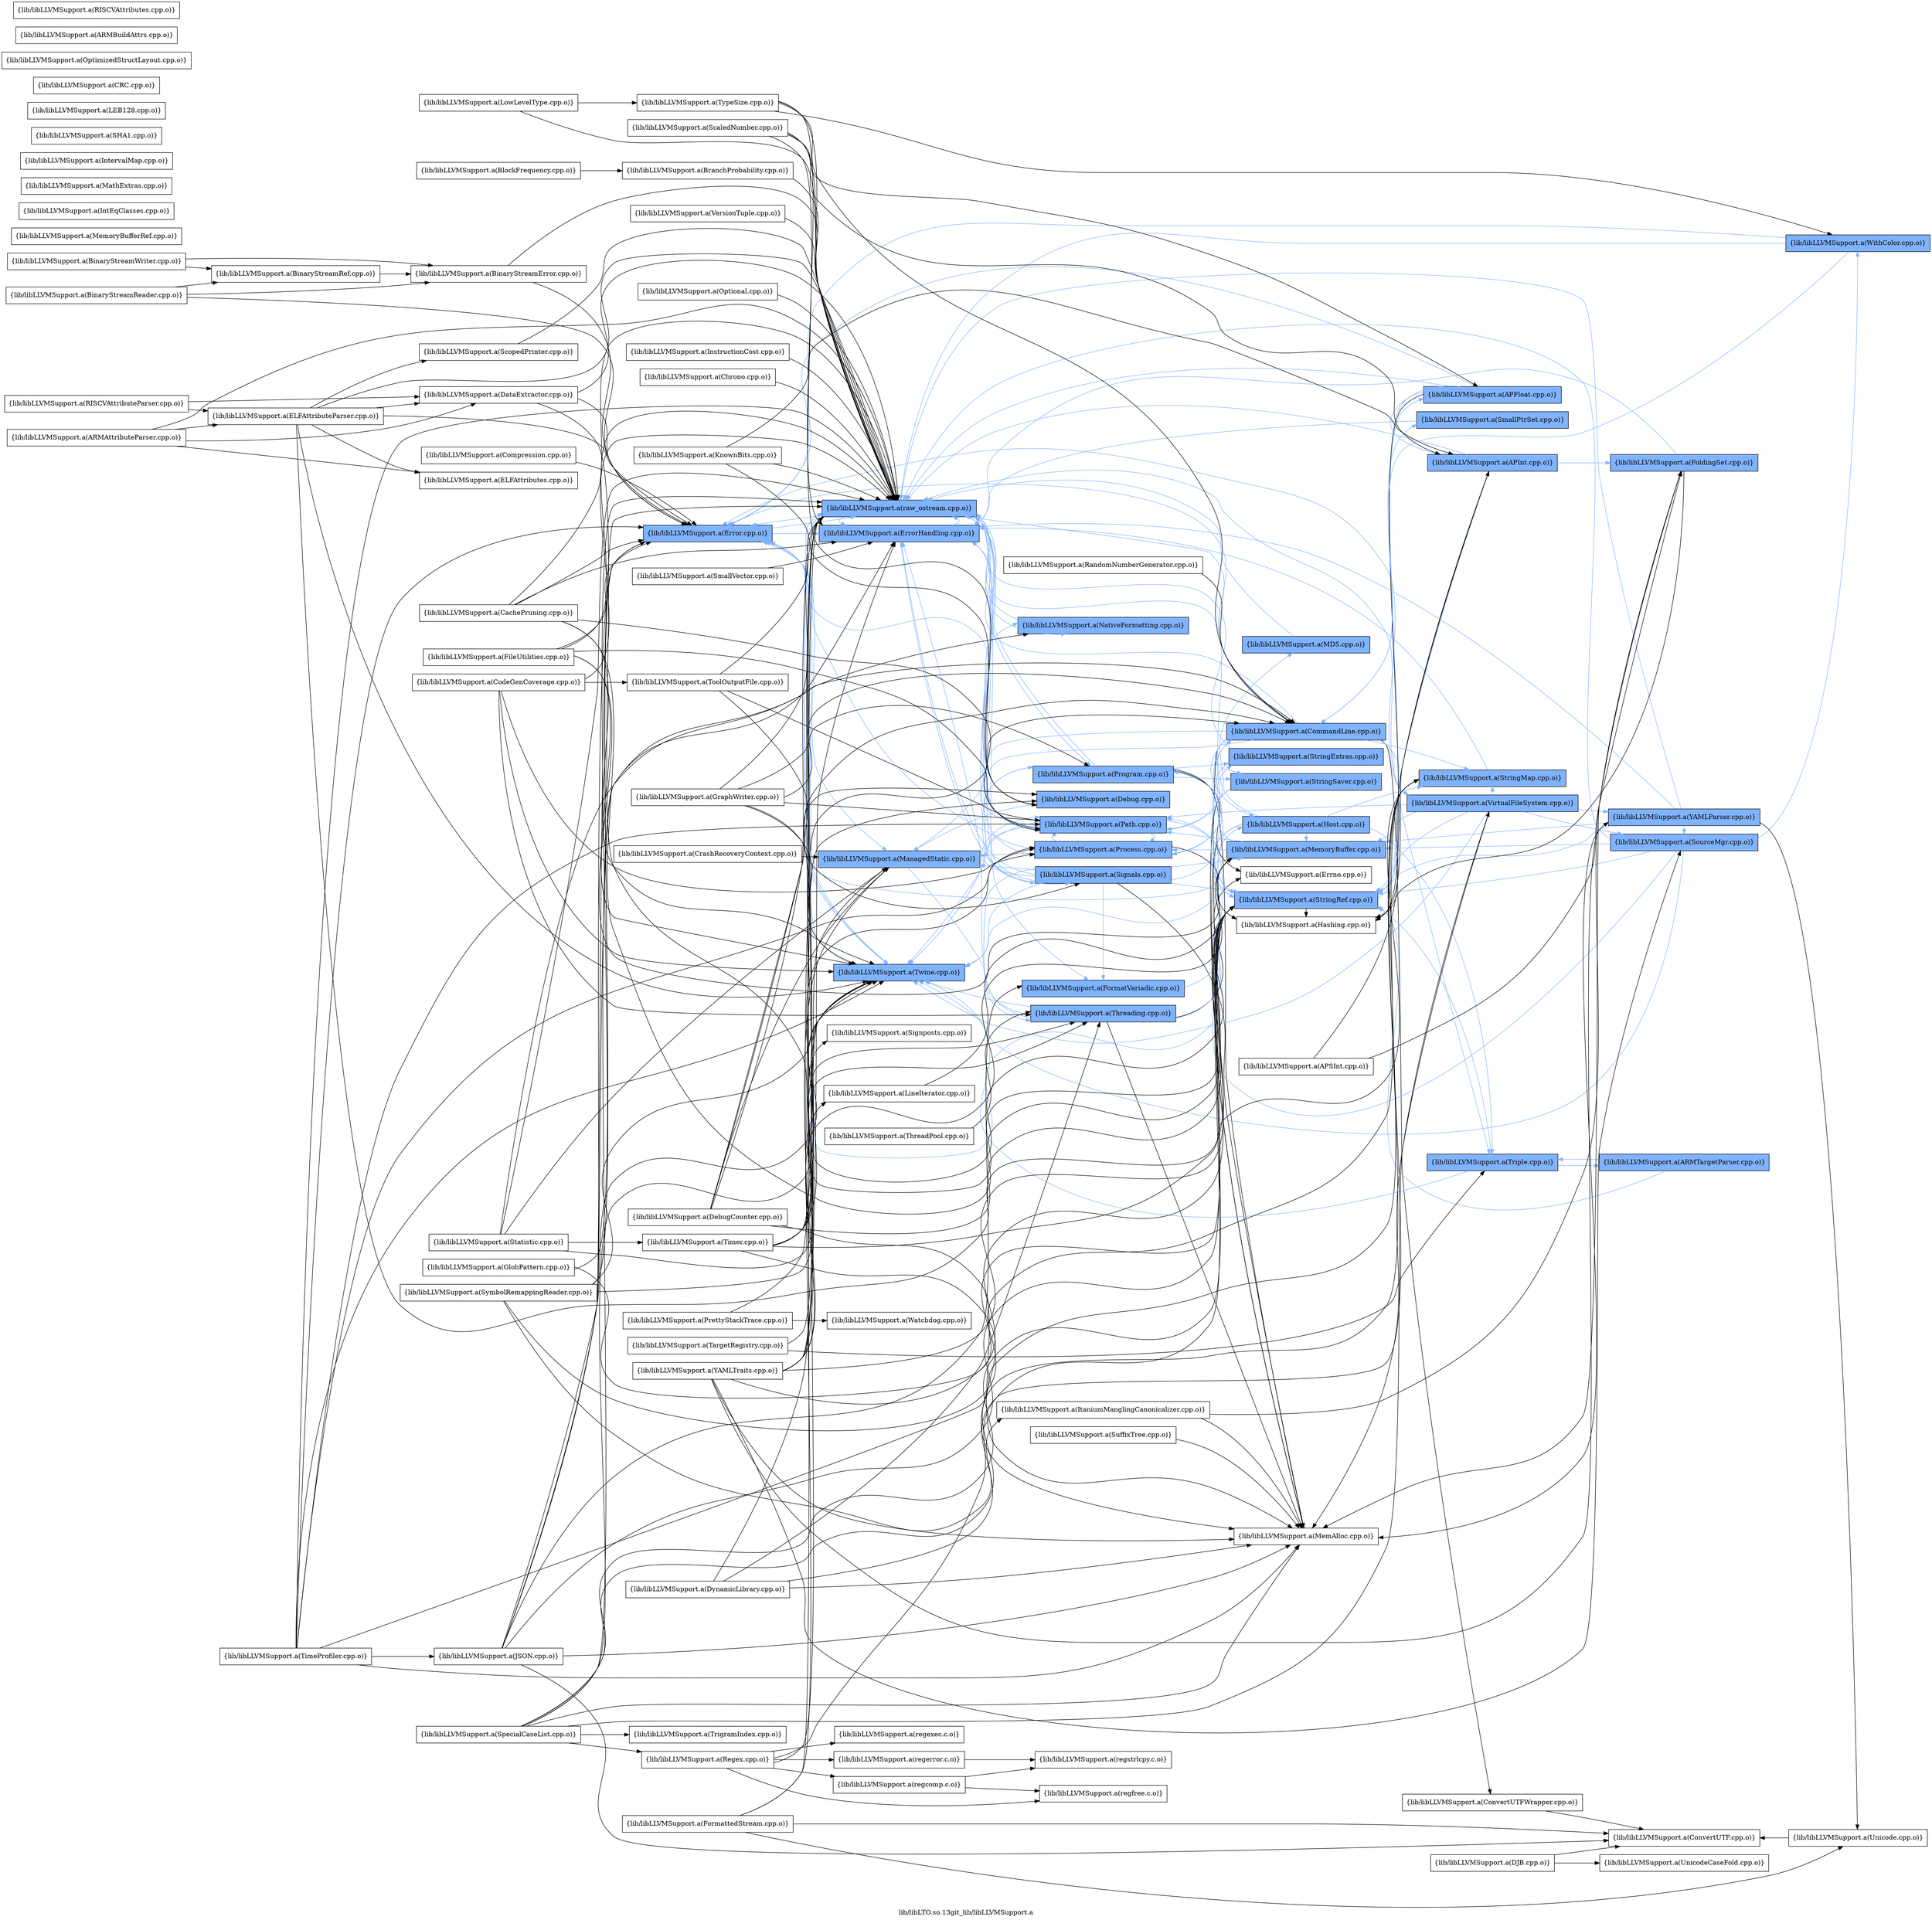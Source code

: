 digraph "lib/libLTO.so.13git_lib/libLLVMSupport.a" {
	label="lib/libLTO.so.13git_lib/libLLVMSupport.a";
	rankdir=LR;
	{ rank=same; Node0x5570ab47f9f8;  }
	{ rank=same; Node0x5570ab47f728; Node0x5570ab46d1b8; Node0x5570ab488008; Node0x5570ab471e48;  }
	{ rank=same; Node0x5570ab47e9b8; Node0x5570ab482978; Node0x5570ab481708; Node0x5570ab47fef8; Node0x5570ab484138; Node0x5570ab465b98; Node0x5570ab473ab8; Node0x5570ab46b818;  }
	{ rank=same; Node0x5570ab472168; Node0x5570ab46b868; Node0x5570ab46abe8; Node0x5570ab47ddd8; Node0x5570ab483198; Node0x5570ab473ce8; Node0x5570ab47c848; Node0x5570ab47db08; Node0x5570ab4667c8; Node0x5570ab481938;  }
	{ rank=same; Node0x5570ab473478; Node0x5570ab4686b8; Node0x5570ab47e288; Node0x5570ab475048; Node0x5570ab486398; Node0x5570ab4649c8; Node0x5570ab464bf8;  }
	{ rank=same; Node0x5570ab47c9d8; Node0x5570ab4882d8; Node0x5570ab4623f8; Node0x5570ab485d58; Node0x5570ab481028;  }
	{ rank=same; Node0x5570ab47f9f8;  }
	{ rank=same; Node0x5570ab47f728; Node0x5570ab46d1b8; Node0x5570ab488008; Node0x5570ab471e48;  }
	{ rank=same; Node0x5570ab47e9b8; Node0x5570ab482978; Node0x5570ab481708; Node0x5570ab47fef8; Node0x5570ab484138; Node0x5570ab465b98; Node0x5570ab473ab8; Node0x5570ab46b818;  }
	{ rank=same; Node0x5570ab472168; Node0x5570ab46b868; Node0x5570ab46abe8; Node0x5570ab47ddd8; Node0x5570ab483198; Node0x5570ab473ce8; Node0x5570ab47c848; Node0x5570ab47db08; Node0x5570ab4667c8; Node0x5570ab481938;  }
	{ rank=same; Node0x5570ab473478; Node0x5570ab4686b8; Node0x5570ab47e288; Node0x5570ab475048; Node0x5570ab486398; Node0x5570ab4649c8; Node0x5570ab464bf8;  }
	{ rank=same; Node0x5570ab47c9d8; Node0x5570ab4882d8; Node0x5570ab4623f8; Node0x5570ab485d58; Node0x5570ab481028;  }

	Node0x5570ab47f9f8 [shape=record,shape=box,group=1,style=filled,fillcolor="0.600000 0.5 1",label="{lib/libLLVMSupport.a(Error.cpp.o)}"];
	Node0x5570ab47f9f8 -> Node0x5570ab47f728[color="0.600000 0.5 1"];
	Node0x5570ab47f9f8 -> Node0x5570ab46d1b8[color="0.600000 0.5 1"];
	Node0x5570ab47f9f8 -> Node0x5570ab488008[color="0.600000 0.5 1"];
	Node0x5570ab47f9f8 -> Node0x5570ab471e48[color="0.600000 0.5 1"];
	Node0x5570ab47f728 [shape=record,shape=box,group=1,style=filled,fillcolor="0.600000 0.5 1",label="{lib/libLLVMSupport.a(ErrorHandling.cpp.o)}"];
	Node0x5570ab47f728 -> Node0x5570ab47e9b8[color="0.600000 0.5 1"];
	Node0x5570ab47f728 -> Node0x5570ab482978[color="0.600000 0.5 1"];
	Node0x5570ab47f728 -> Node0x5570ab488008[color="0.600000 0.5 1"];
	Node0x5570ab47f728 -> Node0x5570ab471e48[color="0.600000 0.5 1"];
	Node0x5570ab472168 [shape=record,shape=box,group=1,style=filled,fillcolor="0.600000 0.5 1",label="{lib/libLLVMSupport.a(CommandLine.cpp.o)}"];
	Node0x5570ab472168 -> Node0x5570ab47f9f8[color="0.600000 0.5 1"];
	Node0x5570ab472168 -> Node0x5570ab47f728[color="0.600000 0.5 1"];
	Node0x5570ab472168 -> Node0x5570ab473478;
	Node0x5570ab472168 -> Node0x5570ab46d1b8[color="0.600000 0.5 1"];
	Node0x5570ab472168 -> Node0x5570ab46b868;
	Node0x5570ab472168 -> Node0x5570ab4686b8[color="0.600000 0.5 1"];
	Node0x5570ab472168 -> Node0x5570ab47e288[color="0.600000 0.5 1"];
	Node0x5570ab472168 -> Node0x5570ab47db08[color="0.600000 0.5 1"];
	Node0x5570ab472168 -> Node0x5570ab47ddd8[color="0.600000 0.5 1"];
	Node0x5570ab472168 -> Node0x5570ab475048[color="0.600000 0.5 1"];
	Node0x5570ab472168 -> Node0x5570ab488008[color="0.600000 0.5 1"];
	Node0x5570ab472168 -> Node0x5570ab486398[color="0.600000 0.5 1"];
	Node0x5570ab472168 -> Node0x5570ab471e48[color="0.600000 0.5 1"];
	Node0x5570ab472168 -> Node0x5570ab473ce8[color="0.600000 0.5 1"];
	Node0x5570ab472168 -> Node0x5570ab473ab8[color="0.600000 0.5 1"];
	Node0x5570ab472168 -> Node0x5570ab46b818[color="0.600000 0.5 1"];
	Node0x5570ab46b868 [shape=record,shape=box,group=0,label="{lib/libLLVMSupport.a(MemAlloc.cpp.o)}"];
	Node0x5570ab46abe8 [shape=record,shape=box,group=1,style=filled,fillcolor="0.600000 0.5 1",label="{lib/libLLVMSupport.a(MemoryBuffer.cpp.o)}"];
	Node0x5570ab46abe8 -> Node0x5570ab47f9f8[color="0.600000 0.5 1"];
	Node0x5570ab46abe8 -> Node0x5570ab484138[color="0.600000 0.5 1"];
	Node0x5570ab46abe8 -> Node0x5570ab488008[color="0.600000 0.5 1"];
	Node0x5570ab46abe8 -> Node0x5570ab473ab8[color="0.600000 0.5 1"];
	Node0x5570ab46abe8 -> Node0x5570ab46b818[color="0.600000 0.5 1"];
	Node0x5570ab466a48 [shape=record,shape=box,group=0,label="{lib/libLLVMSupport.a(MemoryBufferRef.cpp.o)}"];
	Node0x5570ab47c848 [shape=record,shape=box,group=1,style=filled,fillcolor="0.600000 0.5 1",label="{lib/libLLVMSupport.a(StringExtras.cpp.o)}"];
	Node0x5570ab47c848 -> Node0x5570ab47ddd8[color="0.600000 0.5 1"];
	Node0x5570ab47c848 -> Node0x5570ab471e48[color="0.600000 0.5 1"];
	Node0x5570ab47e288 [shape=record,shape=box,group=1,style=filled,fillcolor="0.600000 0.5 1",label="{lib/libLLVMSupport.a(StringMap.cpp.o)}"];
	Node0x5570ab47e288 -> Node0x5570ab47f728[color="0.600000 0.5 1"];
	Node0x5570ab471e48 [shape=record,shape=box,group=1,style=filled,fillcolor="0.600000 0.5 1",label="{lib/libLLVMSupport.a(raw_ostream.cpp.o)}"];
	Node0x5570ab471e48 -> Node0x5570ab47f9f8[color="0.600000 0.5 1"];
	Node0x5570ab471e48 -> Node0x5570ab47f728[color="0.600000 0.5 1"];
	Node0x5570ab471e48 -> Node0x5570ab47fef8[color="0.600000 0.5 1"];
	Node0x5570ab471e48 -> Node0x5570ab484138[color="0.600000 0.5 1"];
	Node0x5570ab471e48 -> Node0x5570ab465b98[color="0.600000 0.5 1"];
	Node0x5570ab471e48 -> Node0x5570ab488008[color="0.600000 0.5 1"];
	Node0x5570ab471e48 -> Node0x5570ab473ab8[color="0.600000 0.5 1"];
	Node0x5570ab471e48 -> Node0x5570ab46b818[color="0.600000 0.5 1"];
	Node0x5570ab464bf8 [shape=record,shape=box,group=1,style=filled,fillcolor="0.600000 0.5 1",label="{lib/libLLVMSupport.a(APInt.cpp.o)}"];
	Node0x5570ab464bf8 -> Node0x5570ab481028[color="0.600000 0.5 1"];
	Node0x5570ab464bf8 -> Node0x5570ab481938;
	Node0x5570ab464bf8 -> Node0x5570ab471e48[color="0.600000 0.5 1"];
	Node0x5570ab47ddd8 [shape=record,shape=box,group=1,style=filled,fillcolor="0.600000 0.5 1",label="{lib/libLLVMSupport.a(StringRef.cpp.o)}"];
	Node0x5570ab47ddd8 -> Node0x5570ab47f9f8[color="0.600000 0.5 1"];
	Node0x5570ab47ddd8 -> Node0x5570ab481938;
	Node0x5570ab47ddd8 -> Node0x5570ab4649c8[color="0.600000 0.5 1"];
	Node0x5570ab47ddd8 -> Node0x5570ab464bf8[color="0.600000 0.5 1"];
	Node0x5570ab488008 [shape=record,shape=box,group=1,style=filled,fillcolor="0.600000 0.5 1",label="{lib/libLLVMSupport.a(Twine.cpp.o)}"];
	Node0x5570ab488008 -> Node0x5570ab471e48[color="0.600000 0.5 1"];
	Node0x5570ab475048 [shape=record,shape=box,group=1,style=filled,fillcolor="0.600000 0.5 1",label="{lib/libLLVMSupport.a(Triple.cpp.o)}"];
	Node0x5570ab475048 -> Node0x5570ab47ddd8[color="0.600000 0.5 1"];
	Node0x5570ab475048 -> Node0x5570ab4882d8[color="0.600000 0.5 1"];
	Node0x5570ab475048 -> Node0x5570ab488008[color="0.600000 0.5 1"];
	Node0x5570ab4649c8 [shape=record,shape=box,group=1,style=filled,fillcolor="0.600000 0.5 1",label="{lib/libLLVMSupport.a(APFloat.cpp.o)}"];
	Node0x5570ab4649c8 -> Node0x5570ab47f9f8[color="0.600000 0.5 1"];
	Node0x5570ab4649c8 -> Node0x5570ab481938;
	Node0x5570ab4649c8 -> Node0x5570ab464bf8[color="0.600000 0.5 1"];
	Node0x5570ab4649c8 -> Node0x5570ab47ddd8[color="0.600000 0.5 1"];
	Node0x5570ab4649c8 -> Node0x5570ab471e48[color="0.600000 0.5 1"];
	Node0x5570ab47e198 [shape=record,shape=box,group=0,label="{lib/libLLVMSupport.a(KnownBits.cpp.o)}"];
	Node0x5570ab47e198 -> Node0x5570ab47e9b8;
	Node0x5570ab47e198 -> Node0x5570ab464bf8;
	Node0x5570ab47e198 -> Node0x5570ab471e48;
	Node0x5570ab4686b8 [shape=record,shape=box,group=1,style=filled,fillcolor="0.600000 0.5 1",label="{lib/libLLVMSupport.a(SmallPtrSet.cpp.o)}"];
	Node0x5570ab4686b8 -> Node0x5570ab47f728[color="0.600000 0.5 1"];
	Node0x5570ab487248 [shape=record,shape=box,group=0,label="{lib/libLLVMSupport.a(TypeSize.cpp.o)}"];
	Node0x5570ab487248 -> Node0x5570ab47f728;
	Node0x5570ab487248 -> Node0x5570ab472168;
	Node0x5570ab487248 -> Node0x5570ab4861b8;
	Node0x5570ab487248 -> Node0x5570ab471e48;
	Node0x5570ab47e9b8 [shape=record,shape=box,group=1,style=filled,fillcolor="0.600000 0.5 1",label="{lib/libLLVMSupport.a(Debug.cpp.o)}"];
	Node0x5570ab47e9b8 -> Node0x5570ab46d1b8[color="0.600000 0.5 1"];
	Node0x5570ab47e9b8 -> Node0x5570ab471e48[color="0.600000 0.5 1"];
	Node0x5570ab46d1b8 [shape=record,shape=box,group=1,style=filled,fillcolor="0.600000 0.5 1",label="{lib/libLLVMSupport.a(ManagedStatic.cpp.o)}"];
	Node0x5570ab46d1b8 -> Node0x5570ab481708[color="0.600000 0.5 1"];
	Node0x5570ab470408 [shape=record,shape=box,group=0,label="{lib/libLLVMSupport.a(BranchProbability.cpp.o)}"];
	Node0x5570ab470408 -> Node0x5570ab471e48;
	Node0x5570ab470fe8 [shape=record,shape=box,group=0,label="{lib/libLLVMSupport.a(CodeGenCoverage.cpp.o)}"];
	Node0x5570ab470fe8 -> Node0x5570ab481708;
	Node0x5570ab470fe8 -> Node0x5570ab474d78;
	Node0x5570ab470fe8 -> Node0x5570ab488008;
	Node0x5570ab470fe8 -> Node0x5570ab471e48;
	Node0x5570ab470fe8 -> Node0x5570ab46b818;
	Node0x5570ab4826a8 [shape=record,shape=box,group=0,label="{lib/libLLVMSupport.a(GraphWriter.cpp.o)}"];
	Node0x5570ab4826a8 -> Node0x5570ab484138;
	Node0x5570ab4826a8 -> Node0x5570ab472168;
	Node0x5570ab4826a8 -> Node0x5570ab47ddd8;
	Node0x5570ab4826a8 -> Node0x5570ab488008;
	Node0x5570ab4826a8 -> Node0x5570ab471e48;
	Node0x5570ab4826a8 -> Node0x5570ab473ab8;
	Node0x5570ab474968 [shape=record,shape=box,group=0,label="{lib/libLLVMSupport.a(DynamicLibrary.cpp.o)}"];
	Node0x5570ab474968 -> Node0x5570ab481708;
	Node0x5570ab474968 -> Node0x5570ab46d1b8;
	Node0x5570ab474968 -> Node0x5570ab46b868;
	Node0x5570ab474968 -> Node0x5570ab47e288;
	Node0x5570ab481938 [shape=record,shape=box,group=0,label="{lib/libLLVMSupport.a(Hashing.cpp.o)}"];
	Node0x5570ab4667c8 [shape=record,shape=box,group=1,style=filled,fillcolor="0.600000 0.5 1",label="{lib/libLLVMSupport.a(MD5.cpp.o)}"];
	Node0x5570ab4667c8 -> Node0x5570ab471e48[color="0.600000 0.5 1"];
	Node0x5570ab482c48 [shape=record,shape=box,group=0,label="{lib/libLLVMSupport.a(TargetRegistry.cpp.o)}"];
	Node0x5570ab482c48 -> Node0x5570ab475048;
	Node0x5570ab482c48 -> Node0x5570ab471e48;
	Node0x5570ab47db08 [shape=record,shape=box,group=1,style=filled,fillcolor="0.600000 0.5 1",label="{lib/libLLVMSupport.a(StringSaver.cpp.o)}"];
	Node0x5570ab47db08 -> Node0x5570ab46b868;
	Node0x5570ab47db08 -> Node0x5570ab47ddd8[color="0.600000 0.5 1"];
	Node0x5570ab481028 [shape=record,shape=box,group=1,style=filled,fillcolor="0.600000 0.5 1",label="{lib/libLLVMSupport.a(FoldingSet.cpp.o)}"];
	Node0x5570ab481028 -> Node0x5570ab47f728[color="0.600000 0.5 1"];
	Node0x5570ab481028 -> Node0x5570ab481938;
	Node0x5570ab481028 -> Node0x5570ab46b868;
	Node0x5570ab480d58 [shape=record,shape=box,group=0,label="{lib/libLLVMSupport.a(FormattedStream.cpp.o)}"];
	Node0x5570ab480d58 -> Node0x5570ab47c9d8;
	Node0x5570ab480d58 -> Node0x5570ab47e9b8;
	Node0x5570ab480d58 -> Node0x5570ab486f78;
	Node0x5570ab480d58 -> Node0x5570ab471e48;
	Node0x5570ab469b08 [shape=record,shape=box,group=0,label="{lib/libLLVMSupport.a(Regex.cpp.o)}"];
	Node0x5570ab469b08 -> Node0x5570ab47ddd8;
	Node0x5570ab469b08 -> Node0x5570ab488008;
	Node0x5570ab469b08 -> Node0x5570ab471b78;
	Node0x5570ab469b08 -> Node0x5570ab470f98;
	Node0x5570ab469b08 -> Node0x5570ab4735b8;
	Node0x5570ab469b08 -> Node0x5570ab473068;
	Node0x5570ab47a548 [shape=record,shape=box,group=0,label="{lib/libLLVMSupport.a(InstructionCost.cpp.o)}"];
	Node0x5570ab47a548 -> Node0x5570ab471e48;
	Node0x5570ab473ab8 [shape=record,shape=box,group=1,style=filled,fillcolor="0.600000 0.5 1",label="{lib/libLLVMSupport.a(Path.cpp.o)}"];
	Node0x5570ab473ab8 -> Node0x5570ab47f9f8[color="0.600000 0.5 1"];
	Node0x5570ab473ab8 -> Node0x5570ab482978[color="0.600000 0.5 1"];
	Node0x5570ab473ab8 -> Node0x5570ab4667c8[color="0.600000 0.5 1"];
	Node0x5570ab473ab8 -> Node0x5570ab47ddd8[color="0.600000 0.5 1"];
	Node0x5570ab473ab8 -> Node0x5570ab488008[color="0.600000 0.5 1"];
	Node0x5570ab473ab8 -> Node0x5570ab46b818[color="0.600000 0.5 1"];
	Node0x5570ab4623f8 [shape=record,shape=box,group=1,style=filled,fillcolor="0.600000 0.5 1",label="{lib/libLLVMSupport.a(SourceMgr.cpp.o)}"];
	Node0x5570ab4623f8 -> Node0x5570ab46abe8[color="0.600000 0.5 1"];
	Node0x5570ab4623f8 -> Node0x5570ab47ddd8[color="0.600000 0.5 1"];
	Node0x5570ab4623f8 -> Node0x5570ab488008[color="0.600000 0.5 1"];
	Node0x5570ab4623f8 -> Node0x5570ab4861b8[color="0.600000 0.5 1"];
	Node0x5570ab4623f8 -> Node0x5570ab471e48[color="0.600000 0.5 1"];
	Node0x5570ab4623f8 -> Node0x5570ab473ab8[color="0.600000 0.5 1"];
	Node0x5570ab474d78 [shape=record,shape=box,group=0,label="{lib/libLLVMSupport.a(ToolOutputFile.cpp.o)}"];
	Node0x5570ab474d78 -> Node0x5570ab482978;
	Node0x5570ab474d78 -> Node0x5570ab471e48;
	Node0x5570ab474d78 -> Node0x5570ab473ab8;
	Node0x5570ab470868 [shape=record,shape=box,group=0,label="{lib/libLLVMSupport.a(Chrono.cpp.o)}"];
	Node0x5570ab470868 -> Node0x5570ab471e48;
	Node0x5570ab46a9b8 [shape=record,shape=box,group=0,label="{lib/libLLVMSupport.a(PrettyStackTrace.cpp.o)}"];
	Node0x5570ab46a9b8 -> Node0x5570ab4819d8;
	Node0x5570ab46a9b8 -> Node0x5570ab471e48;
	Node0x5570ab47bcb8 [shape=record,shape=box,group=0,label="{lib/libLLVMSupport.a(TimeProfiler.cpp.o)}"];
	Node0x5570ab47bcb8 -> Node0x5570ab47f9f8;
	Node0x5570ab47bcb8 -> Node0x5570ab46b868;
	Node0x5570ab47bcb8 -> Node0x5570ab47e288;
	Node0x5570ab47bcb8 -> Node0x5570ab47c028;
	Node0x5570ab47bcb8 -> Node0x5570ab488008;
	Node0x5570ab47bcb8 -> Node0x5570ab471e48;
	Node0x5570ab47bcb8 -> Node0x5570ab473ab8;
	Node0x5570ab47bcb8 -> Node0x5570ab46b818;
	Node0x5570ab47b8a8 [shape=record,shape=box,group=0,label="{lib/libLLVMSupport.a(Timer.cpp.o)}"];
	Node0x5570ab47b8a8 -> Node0x5570ab481708;
	Node0x5570ab47b8a8 -> Node0x5570ab472168;
	Node0x5570ab47b8a8 -> Node0x5570ab46d1b8;
	Node0x5570ab47b8a8 -> Node0x5570ab46b868;
	Node0x5570ab47b8a8 -> Node0x5570ab47e288;
	Node0x5570ab47b8a8 -> Node0x5570ab482478;
	Node0x5570ab47b8a8 -> Node0x5570ab471e48;
	Node0x5570ab47b8a8 -> Node0x5570ab46b818;
	Node0x5570ab47c578 [shape=record,shape=box,group=0,label="{lib/libLLVMSupport.a(Statistic.cpp.o)}"];
	Node0x5570ab47c578 -> Node0x5570ab481708;
	Node0x5570ab47c578 -> Node0x5570ab472168;
	Node0x5570ab47c578 -> Node0x5570ab46d1b8;
	Node0x5570ab47c578 -> Node0x5570ab47b8a8;
	Node0x5570ab47c578 -> Node0x5570ab471e48;
	Node0x5570ab481708 [shape=record,shape=box,group=1,style=filled,fillcolor="0.600000 0.5 1",label="{lib/libLLVMSupport.a(Threading.cpp.o)}"];
	Node0x5570ab481708 -> Node0x5570ab47f728[color="0.600000 0.5 1"];
	Node0x5570ab481708 -> Node0x5570ab483198;
	Node0x5570ab481708 -> Node0x5570ab46b868;
	Node0x5570ab481708 -> Node0x5570ab47ddd8[color="0.600000 0.5 1"];
	Node0x5570ab481708 -> Node0x5570ab488008[color="0.600000 0.5 1"];
	Node0x5570ab481708 -> Node0x5570ab473ce8[color="0.600000 0.5 1"];
	Node0x5570ab47fef8 [shape=record,shape=box,group=1,style=filled,fillcolor="0.600000 0.5 1",label="{lib/libLLVMSupport.a(FormatVariadic.cpp.o)}"];
	Node0x5570ab47fef8 -> Node0x5570ab47ddd8[color="0.600000 0.5 1"];
	Node0x5570ab465b98 [shape=record,shape=box,group=1,style=filled,fillcolor="0.600000 0.5 1",label="{lib/libLLVMSupport.a(NativeFormatting.cpp.o)}"];
	Node0x5570ab465b98 -> Node0x5570ab471e48[color="0.600000 0.5 1"];
	Node0x5570ab473ce8 [shape=record,shape=box,group=1,style=filled,fillcolor="0.600000 0.5 1",label="{lib/libLLVMSupport.a(Host.cpp.o)}"];
	Node0x5570ab473ce8 -> Node0x5570ab46b868;
	Node0x5570ab473ce8 -> Node0x5570ab46abe8[color="0.600000 0.5 1"];
	Node0x5570ab473ce8 -> Node0x5570ab47e288[color="0.600000 0.5 1"];
	Node0x5570ab473ce8 -> Node0x5570ab47ddd8[color="0.600000 0.5 1"];
	Node0x5570ab473ce8 -> Node0x5570ab475048[color="0.600000 0.5 1"];
	Node0x5570ab473ce8 -> Node0x5570ab471e48[color="0.600000 0.5 1"];
	Node0x5570ab47db58 [shape=record,shape=box,group=0,label="{lib/libLLVMSupport.a(IntEqClasses.cpp.o)}"];
	Node0x5570ab46c4e8 [shape=record,shape=box,group=0,label="{lib/libLLVMSupport.a(MathExtras.cpp.o)}"];
	Node0x5570ab47e788 [shape=record,shape=box,group=0,label="{lib/libLLVMSupport.a(IntervalMap.cpp.o)}"];
	Node0x5570ab465918 [shape=record,shape=box,group=0,label="{lib/libLLVMSupport.a(BlockFrequency.cpp.o)}"];
	Node0x5570ab465918 -> Node0x5570ab470408;
	Node0x5570ab469568 [shape=record,shape=box,group=0,label="{lib/libLLVMSupport.a(ScaledNumber.cpp.o)}"];
	Node0x5570ab469568 -> Node0x5570ab47e9b8;
	Node0x5570ab469568 -> Node0x5570ab4649c8;
	Node0x5570ab469568 -> Node0x5570ab464bf8;
	Node0x5570ab469568 -> Node0x5570ab471e48;
	Node0x5570ab46ca38 [shape=record,shape=box,group=0,label="{lib/libLLVMSupport.a(LowLevelType.cpp.o)}"];
	Node0x5570ab46ca38 -> Node0x5570ab487248;
	Node0x5570ab46ca38 -> Node0x5570ab471e48;
	Node0x5570ab484fe8 [shape=record,shape=box,group=0,label="{lib/libLLVMSupport.a(YAMLTraits.cpp.o)}"];
	Node0x5570ab484fe8 -> Node0x5570ab47f728;
	Node0x5570ab484fe8 -> Node0x5570ab47d298;
	Node0x5570ab484fe8 -> Node0x5570ab46b868;
	Node0x5570ab484fe8 -> Node0x5570ab46abe8;
	Node0x5570ab484fe8 -> Node0x5570ab4623f8;
	Node0x5570ab484fe8 -> Node0x5570ab47e288;
	Node0x5570ab484fe8 -> Node0x5570ab47ddd8;
	Node0x5570ab484fe8 -> Node0x5570ab488008;
	Node0x5570ab484fe8 -> Node0x5570ab485d58;
	Node0x5570ab484fe8 -> Node0x5570ab471e48;
	Node0x5570ab47d298 [shape=record,shape=box,group=0,label="{lib/libLLVMSupport.a(LineIterator.cpp.o)}"];
	Node0x5570ab47d298 -> Node0x5570ab46abe8;
	Node0x5570ab47d8d8 [shape=record,shape=box,group=0,label="{lib/libLLVMSupport.a(DebugCounter.cpp.o)}"];
	Node0x5570ab47d8d8 -> Node0x5570ab47e9b8;
	Node0x5570ab47d8d8 -> Node0x5570ab472168;
	Node0x5570ab47d8d8 -> Node0x5570ab46d1b8;
	Node0x5570ab47d8d8 -> Node0x5570ab46b868;
	Node0x5570ab47d8d8 -> Node0x5570ab47ddd8;
	Node0x5570ab47d8d8 -> Node0x5570ab471e48;
	Node0x5570ab47ac78 [shape=record,shape=box,group=0,label="{lib/libLLVMSupport.a(SuffixTree.cpp.o)}"];
	Node0x5570ab47ac78 -> Node0x5570ab46b868;
	Node0x5570ab4861b8 [shape=record,shape=box,group=1,style=filled,fillcolor="0.600000 0.5 1",label="{lib/libLLVMSupport.a(WithColor.cpp.o)}"];
	Node0x5570ab4861b8 -> Node0x5570ab47f9f8[color="0.600000 0.5 1"];
	Node0x5570ab4861b8 -> Node0x5570ab472168[color="0.600000 0.5 1"];
	Node0x5570ab4861b8 -> Node0x5570ab471e48[color="0.600000 0.5 1"];
	Node0x5570ab468938 [shape=record,shape=box,group=0,label="{lib/libLLVMSupport.a(SHA1.cpp.o)}"];
	Node0x5570ab479dc8 [shape=record,shape=box,group=0,label="{lib/libLLVMSupport.a(ThreadPool.cpp.o)}"];
	Node0x5570ab479dc8 -> Node0x5570ab481708;
	Node0x5570ab47f4f8 [shape=record,shape=box,group=0,label="{lib/libLLVMSupport.a(FileUtilities.cpp.o)}"];
	Node0x5570ab47f4f8 -> Node0x5570ab47f9f8;
	Node0x5570ab47f4f8 -> Node0x5570ab46abe8;
	Node0x5570ab47f4f8 -> Node0x5570ab488008;
	Node0x5570ab47f4f8 -> Node0x5570ab471e48;
	Node0x5570ab47f4f8 -> Node0x5570ab473ab8;
	Node0x5570ab470a98 [shape=record,shape=box,group=0,label="{lib/libLLVMSupport.a(CachePruning.cpp.o)}"];
	Node0x5570ab470a98 -> Node0x5570ab47f9f8;
	Node0x5570ab470a98 -> Node0x5570ab47f728;
	Node0x5570ab470a98 -> Node0x5570ab47ddd8;
	Node0x5570ab470a98 -> Node0x5570ab488008;
	Node0x5570ab470a98 -> Node0x5570ab471e48;
	Node0x5570ab470a98 -> Node0x5570ab473ab8;
	Node0x5570ab471cb8 [shape=record,shape=box,group=0,label="{lib/libLLVMSupport.a(Compression.cpp.o)}"];
	Node0x5570ab471cb8 -> Node0x5570ab47f9f8;
	Node0x5570ab482978 [shape=record,shape=box,group=1,style=filled,fillcolor="0.600000 0.5 1",label="{lib/libLLVMSupport.a(Signals.cpp.o)}"];
	Node0x5570ab482978 -> Node0x5570ab47f728[color="0.600000 0.5 1"];
	Node0x5570ab482978 -> Node0x5570ab47fef8[color="0.600000 0.5 1"];
	Node0x5570ab482978 -> Node0x5570ab484138[color="0.600000 0.5 1"];
	Node0x5570ab482978 -> Node0x5570ab481708[color="0.600000 0.5 1"];
	Node0x5570ab482978 -> Node0x5570ab472168[color="0.600000 0.5 1"];
	Node0x5570ab482978 -> Node0x5570ab46d1b8[color="0.600000 0.5 1"];
	Node0x5570ab482978 -> Node0x5570ab46b868;
	Node0x5570ab482978 -> Node0x5570ab46abe8[color="0.600000 0.5 1"];
	Node0x5570ab482978 -> Node0x5570ab465b98[color="0.600000 0.5 1"];
	Node0x5570ab482978 -> Node0x5570ab47ddd8[color="0.600000 0.5 1"];
	Node0x5570ab482978 -> Node0x5570ab488008[color="0.600000 0.5 1"];
	Node0x5570ab482978 -> Node0x5570ab471e48[color="0.600000 0.5 1"];
	Node0x5570ab482978 -> Node0x5570ab473ab8[color="0.600000 0.5 1"];
	Node0x5570ab47c898 [shape=record,shape=box,group=0,label="{lib/libLLVMSupport.a(LEB128.cpp.o)}"];
	Node0x5570ab4723e8 [shape=record,shape=box,group=0,label="{lib/libLLVMSupport.a(CRC.cpp.o)}"];
	Node0x5570ab46b818 [shape=record,shape=box,group=1,style=filled,fillcolor="0.600000 0.5 1",label="{lib/libLLVMSupport.a(Process.cpp.o)}"];
	Node0x5570ab46b818 -> Node0x5570ab47f9f8[color="0.600000 0.5 1"];
	Node0x5570ab46b818 -> Node0x5570ab481938;
	Node0x5570ab46b818 -> Node0x5570ab46d1b8[color="0.600000 0.5 1"];
	Node0x5570ab46b818 -> Node0x5570ab47c848[color="0.600000 0.5 1"];
	Node0x5570ab46b818 -> Node0x5570ab473ab8[color="0.600000 0.5 1"];
	Node0x5570ab473478 [shape=record,shape=box,group=0,label="{lib/libLLVMSupport.a(ConvertUTFWrapper.cpp.o)}"];
	Node0x5570ab473478 -> Node0x5570ab47c9d8;
	Node0x5570ab486398 [shape=record,shape=box,group=1,style=filled,fillcolor="0.600000 0.5 1",label="{lib/libLLVMSupport.a(VirtualFileSystem.cpp.o)}"];
	Node0x5570ab486398 -> Node0x5570ab47f9f8[color="0.600000 0.5 1"];
	Node0x5570ab486398 -> Node0x5570ab46b868;
	Node0x5570ab486398 -> Node0x5570ab46abe8[color="0.600000 0.5 1"];
	Node0x5570ab486398 -> Node0x5570ab4623f8[color="0.600000 0.5 1"];
	Node0x5570ab486398 -> Node0x5570ab47e288[color="0.600000 0.5 1"];
	Node0x5570ab486398 -> Node0x5570ab47ddd8[color="0.600000 0.5 1"];
	Node0x5570ab486398 -> Node0x5570ab488008[color="0.600000 0.5 1"];
	Node0x5570ab486398 -> Node0x5570ab485d58[color="0.600000 0.5 1"];
	Node0x5570ab486398 -> Node0x5570ab471e48[color="0.600000 0.5 1"];
	Node0x5570ab486398 -> Node0x5570ab473ab8[color="0.600000 0.5 1"];
	Node0x5570ab47c9d8 [shape=record,shape=box,group=0,label="{lib/libLLVMSupport.a(ConvertUTF.cpp.o)}"];
	Node0x5570ab486f78 [shape=record,shape=box,group=0,label="{lib/libLLVMSupport.a(Unicode.cpp.o)}"];
	Node0x5570ab486f78 -> Node0x5570ab47c9d8;
	Node0x5570ab484138 [shape=record,shape=box,group=1,style=filled,fillcolor="0.600000 0.5 1",label="{lib/libLLVMSupport.a(Program.cpp.o)}"];
	Node0x5570ab484138 -> Node0x5570ab483198;
	Node0x5570ab484138 -> Node0x5570ab46b868;
	Node0x5570ab484138 -> Node0x5570ab47c848[color="0.600000 0.5 1"];
	Node0x5570ab484138 -> Node0x5570ab47db08[color="0.600000 0.5 1"];
	Node0x5570ab484138 -> Node0x5570ab47ddd8[color="0.600000 0.5 1"];
	Node0x5570ab484138 -> Node0x5570ab471e48[color="0.600000 0.5 1"];
	Node0x5570ab484138 -> Node0x5570ab473ab8[color="0.600000 0.5 1"];
	Node0x5570ab4819d8 [shape=record,shape=box,group=0,label="{lib/libLLVMSupport.a(Watchdog.cpp.o)}"];
	Node0x5570ab46a648 [shape=record,shape=box,group=0,label="{lib/libLLVMSupport.a(RandomNumberGenerator.cpp.o)}"];
	Node0x5570ab46a648 -> Node0x5570ab472168;
	Node0x5570ab471b78 [shape=record,shape=box,group=0,label="{lib/libLLVMSupport.a(regcomp.c.o)}"];
	Node0x5570ab471b78 -> Node0x5570ab473068;
	Node0x5570ab471b78 -> Node0x5570ab472438;
	Node0x5570ab470f98 [shape=record,shape=box,group=0,label="{lib/libLLVMSupport.a(regerror.c.o)}"];
	Node0x5570ab470f98 -> Node0x5570ab472438;
	Node0x5570ab4735b8 [shape=record,shape=box,group=0,label="{lib/libLLVMSupport.a(regexec.c.o)}"];
	Node0x5570ab473068 [shape=record,shape=box,group=0,label="{lib/libLLVMSupport.a(regfree.c.o)}"];
	Node0x5570ab462c18 [shape=record,shape=box,group=0,label="{lib/libLLVMSupport.a(SmallVector.cpp.o)}"];
	Node0x5570ab462c18 -> Node0x5570ab47f728;
	Node0x5570ab47c028 [shape=record,shape=box,group=0,label="{lib/libLLVMSupport.a(JSON.cpp.o)}"];
	Node0x5570ab47c028 -> Node0x5570ab47c9d8;
	Node0x5570ab47c028 -> Node0x5570ab47f9f8;
	Node0x5570ab47c028 -> Node0x5570ab47fef8;
	Node0x5570ab47c028 -> Node0x5570ab46b868;
	Node0x5570ab47c028 -> Node0x5570ab465b98;
	Node0x5570ab47c028 -> Node0x5570ab47ddd8;
	Node0x5570ab47c028 -> Node0x5570ab488008;
	Node0x5570ab47c028 -> Node0x5570ab471e48;
	Node0x5570ab482478 [shape=record,shape=box,group=0,label="{lib/libLLVMSupport.a(Signposts.cpp.o)}"];
	Node0x5570ab4882d8 [shape=record,shape=box,group=1,style=filled,fillcolor="0.600000 0.5 1",label="{lib/libLLVMSupport.a(ARMTargetParser.cpp.o)}"];
	Node0x5570ab4882d8 -> Node0x5570ab47ddd8[color="0.600000 0.5 1"];
	Node0x5570ab4882d8 -> Node0x5570ab475048[color="0.600000 0.5 1"];
	Node0x5570ab485d58 [shape=record,shape=box,group=1,style=filled,fillcolor="0.600000 0.5 1",label="{lib/libLLVMSupport.a(YAMLParser.cpp.o)}"];
	Node0x5570ab485d58 -> Node0x5570ab47f728[color="0.600000 0.5 1"];
	Node0x5570ab485d58 -> Node0x5570ab46b868;
	Node0x5570ab485d58 -> Node0x5570ab46abe8[color="0.600000 0.5 1"];
	Node0x5570ab485d58 -> Node0x5570ab4623f8[color="0.600000 0.5 1"];
	Node0x5570ab485d58 -> Node0x5570ab47ddd8[color="0.600000 0.5 1"];
	Node0x5570ab485d58 -> Node0x5570ab486f78;
	Node0x5570ab485d58 -> Node0x5570ab471e48[color="0.600000 0.5 1"];
	Node0x5570ab484d68 [shape=record,shape=box,group=0,label="{lib/libLLVMSupport.a(VersionTuple.cpp.o)}"];
	Node0x5570ab484d68 -> Node0x5570ab471e48;
	Node0x5570ab472438 [shape=record,shape=box,group=0,label="{lib/libLLVMSupport.a(regstrlcpy.c.o)}"];
	Node0x5570ab46aff8 [shape=record,shape=box,group=0,label="{lib/libLLVMSupport.a(CrashRecoveryContext.cpp.o)}"];
	Node0x5570ab46aff8 -> Node0x5570ab46d1b8;
	Node0x5570ab483198 [shape=record,shape=box,group=0,label="{lib/libLLVMSupport.a(Errno.cpp.o)}"];
	Node0x5570ab488328 [shape=record,shape=box,group=0,label="{lib/libLLVMSupport.a(DJB.cpp.o)}"];
	Node0x5570ab488328 -> Node0x5570ab47c9d8;
	Node0x5570ab488328 -> Node0x5570ab488058;
	Node0x5570ab488058 [shape=record,shape=box,group=0,label="{lib/libLLVMSupport.a(UnicodeCaseFold.cpp.o)}"];
	Node0x5570ab463348 [shape=record,shape=box,group=0,label="{lib/libLLVMSupport.a(BinaryStreamWriter.cpp.o)}"];
	Node0x5570ab463348 -> Node0x5570ab465788;
	Node0x5570ab463348 -> Node0x5570ab4654b8;
	Node0x5570ab465788 [shape=record,shape=box,group=0,label="{lib/libLLVMSupport.a(BinaryStreamRef.cpp.o)}"];
	Node0x5570ab465788 -> Node0x5570ab4654b8;
	Node0x5570ab4654b8 [shape=record,shape=box,group=0,label="{lib/libLLVMSupport.a(BinaryStreamError.cpp.o)}"];
	Node0x5570ab4654b8 -> Node0x5570ab47f9f8;
	Node0x5570ab4654b8 -> Node0x5570ab471e48;
	Node0x5570ab4648d8 [shape=record,shape=box,group=0,label="{lib/libLLVMSupport.a(BinaryStreamReader.cpp.o)}"];
	Node0x5570ab4648d8 -> Node0x5570ab47f9f8;
	Node0x5570ab4648d8 -> Node0x5570ab465788;
	Node0x5570ab4648d8 -> Node0x5570ab4654b8;
	Node0x5570ab461318 [shape=record,shape=box,group=0,label="{lib/libLLVMSupport.a(DataExtractor.cpp.o)}"];
	Node0x5570ab461318 -> Node0x5570ab47f9f8;
	Node0x5570ab461318 -> Node0x5570ab47ddd8;
	Node0x5570ab461318 -> Node0x5570ab471e48;
	Node0x5570ab482b08 [shape=record,shape=box,group=0,label="{lib/libLLVMSupport.a(Optional.cpp.o)}"];
	Node0x5570ab482b08 -> Node0x5570ab471e48;
	Node0x5570ab480178 [shape=record,shape=box,group=0,label="{lib/libLLVMSupport.a(ScopedPrinter.cpp.o)}"];
	Node0x5570ab480178 -> Node0x5570ab471e48;
	Node0x5570ab47ec38 [shape=record,shape=box,group=0,label="{lib/libLLVMSupport.a(SpecialCaseList.cpp.o)}"];
	Node0x5570ab47ec38 -> Node0x5570ab47f728;
	Node0x5570ab47ec38 -> Node0x5570ab46b868;
	Node0x5570ab47ec38 -> Node0x5570ab469b08;
	Node0x5570ab47ec38 -> Node0x5570ab47e288;
	Node0x5570ab47ec38 -> Node0x5570ab47ddd8;
	Node0x5570ab47ec38 -> Node0x5570ab488008;
	Node0x5570ab47ec38 -> Node0x5570ab486398;
	Node0x5570ab47ec38 -> Node0x5570ab47fd68;
	Node0x5570ab47fd68 [shape=record,shape=box,group=0,label="{lib/libLLVMSupport.a(TrigramIndex.cpp.o)}"];
	Node0x5570ab46a2d8 [shape=record,shape=box,group=0,label="{lib/libLLVMSupport.a(OptimizedStructLayout.cpp.o)}"];
	Node0x5570ab4796e8 [shape=record,shape=box,group=0,label="{lib/libLLVMSupport.a(GlobPattern.cpp.o)}"];
	Node0x5570ab4796e8 -> Node0x5570ab47f9f8;
	Node0x5570ab4796e8 -> Node0x5570ab47ddd8;
	Node0x5570ab478928 [shape=record,shape=box,group=0,label="{lib/libLLVMSupport.a(APSInt.cpp.o)}"];
	Node0x5570ab478928 -> Node0x5570ab481028;
	Node0x5570ab478928 -> Node0x5570ab464bf8;
	Node0x5570ab483eb8 [shape=record,shape=box,group=0,label="{lib/libLLVMSupport.a(ARMBuildAttrs.cpp.o)}"];
	Node0x5570ab485948 [shape=record,shape=box,group=0,label="{lib/libLLVMSupport.a(ELFAttributeParser.cpp.o)}"];
	Node0x5570ab485948 -> Node0x5570ab47f9f8;
	Node0x5570ab485948 -> Node0x5570ab47ddd8;
	Node0x5570ab485948 -> Node0x5570ab488008;
	Node0x5570ab485948 -> Node0x5570ab471e48;
	Node0x5570ab485948 -> Node0x5570ab461318;
	Node0x5570ab485948 -> Node0x5570ab480178;
	Node0x5570ab485948 -> Node0x5570ab4851c8;
	Node0x5570ab464b58 [shape=record,shape=box,group=0,label="{lib/libLLVMSupport.a(RISCVAttributes.cpp.o)}"];
	Node0x5570ab486028 [shape=record,shape=box,group=0,label="{lib/libLLVMSupport.a(ARMAttributeParser.cpp.o)}"];
	Node0x5570ab486028 -> Node0x5570ab471e48;
	Node0x5570ab486028 -> Node0x5570ab461318;
	Node0x5570ab486028 -> Node0x5570ab485948;
	Node0x5570ab486028 -> Node0x5570ab4851c8;
	Node0x5570ab4851c8 [shape=record,shape=box,group=0,label="{lib/libLLVMSupport.a(ELFAttributes.cpp.o)}"];
	Node0x5570ab465378 [shape=record,shape=box,group=0,label="{lib/libLLVMSupport.a(RISCVAttributeParser.cpp.o)}"];
	Node0x5570ab465378 -> Node0x5570ab461318;
	Node0x5570ab465378 -> Node0x5570ab485948;
	Node0x5570ab4706d8 [shape=record,shape=box,group=0,label="{lib/libLLVMSupport.a(ItaniumManglingCanonicalizer.cpp.o)}"];
	Node0x5570ab4706d8 -> Node0x5570ab481028;
	Node0x5570ab4706d8 -> Node0x5570ab46b868;
	Node0x5570ab473978 [shape=record,shape=box,group=0,label="{lib/libLLVMSupport.a(SymbolRemappingReader.cpp.o)}"];
	Node0x5570ab473978 -> Node0x5570ab47f9f8;
	Node0x5570ab473978 -> Node0x5570ab47d298;
	Node0x5570ab473978 -> Node0x5570ab47ddd8;
	Node0x5570ab473978 -> Node0x5570ab488008;
	Node0x5570ab473978 -> Node0x5570ab471e48;
	Node0x5570ab473978 -> Node0x5570ab4706d8;
}
